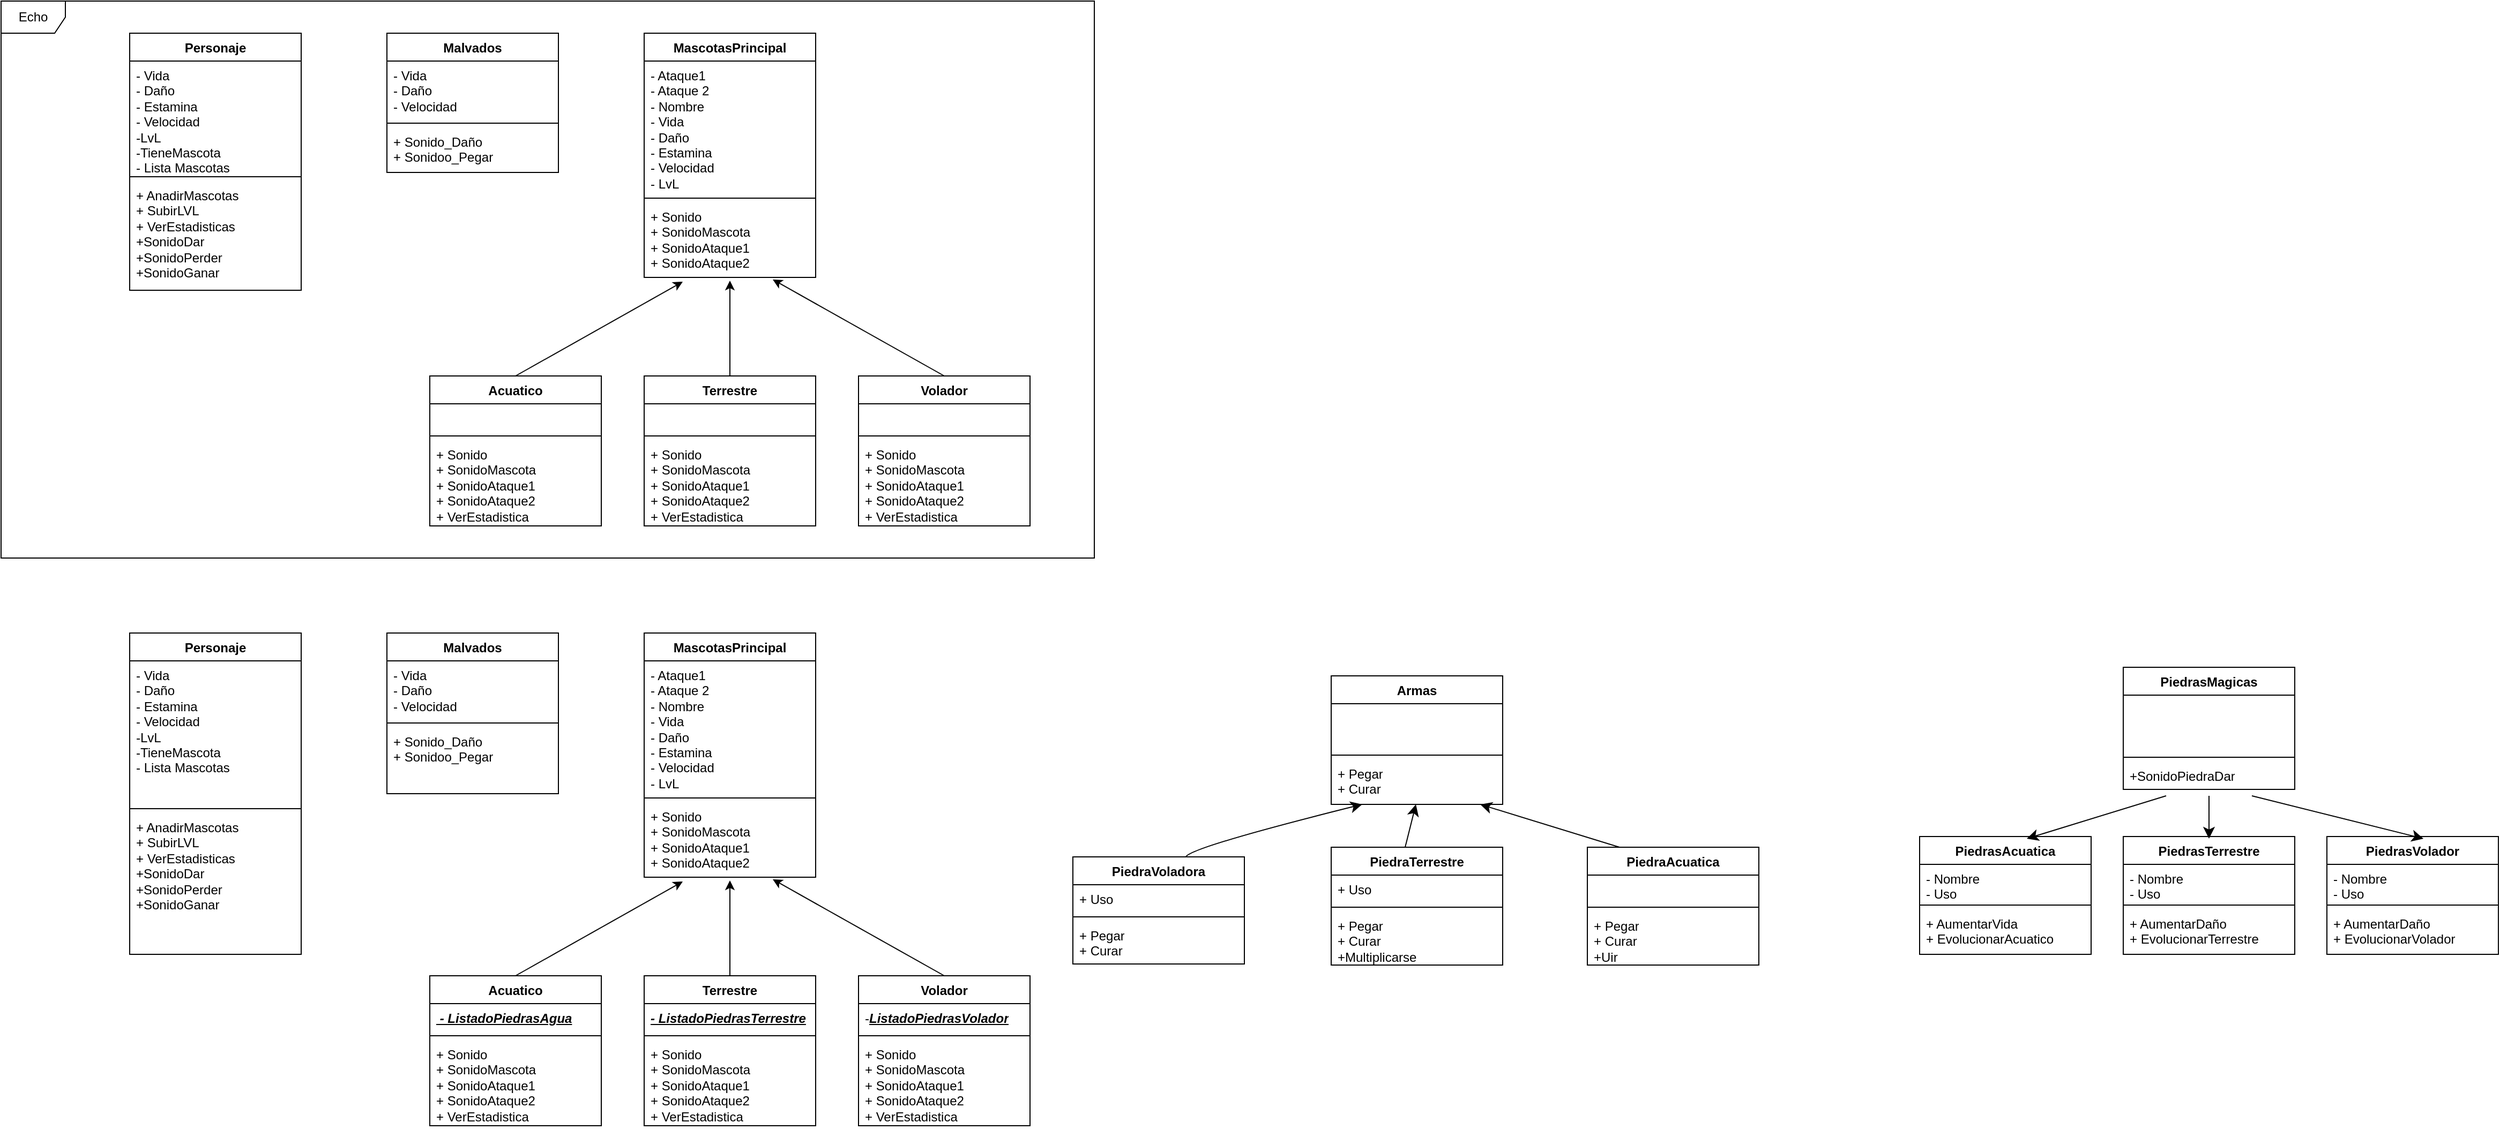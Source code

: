 <mxfile version="24.2.5" type="device">
  <diagram name="Página-1" id="7zkVyTDvdfj_mSpwI1TV">
    <mxGraphModel dx="1293" dy="835" grid="1" gridSize="10" guides="1" tooltips="1" connect="1" arrows="1" fold="1" page="1" pageScale="1" pageWidth="827" pageHeight="1169" math="0" shadow="0">
      <root>
        <mxCell id="0" />
        <mxCell id="1" parent="0" />
        <mxCell id="8Huzl1lIxEy7IDUvFNa8-1" value="Personaje" style="swimlane;fontStyle=1;align=center;verticalAlign=top;childLayout=stackLayout;horizontal=1;startSize=26;horizontalStack=0;resizeParent=1;resizeParentMax=0;resizeLast=0;collapsible=1;marginBottom=0;whiteSpace=wrap;html=1;" parent="1" vertex="1">
          <mxGeometry x="120" y="40" width="160" height="240" as="geometry" />
        </mxCell>
        <mxCell id="8Huzl1lIxEy7IDUvFNa8-2" value="- Vida&lt;br&gt;- Daño&lt;br&gt;- Estamina&lt;br&gt;- Velocidad&lt;br&gt;-LvL&lt;br&gt;-TieneMascota&lt;br&gt;- Lista Mascotas" style="text;strokeColor=none;fillColor=none;align=left;verticalAlign=top;spacingLeft=4;spacingRight=4;overflow=hidden;rotatable=0;points=[[0,0.5],[1,0.5]];portConstraint=eastwest;whiteSpace=wrap;html=1;" parent="8Huzl1lIxEy7IDUvFNa8-1" vertex="1">
          <mxGeometry y="26" width="160" height="104" as="geometry" />
        </mxCell>
        <mxCell id="8Huzl1lIxEy7IDUvFNa8-3" value="" style="line;strokeWidth=1;fillColor=none;align=left;verticalAlign=middle;spacingTop=-1;spacingLeft=3;spacingRight=3;rotatable=0;labelPosition=right;points=[];portConstraint=eastwest;strokeColor=inherit;" parent="8Huzl1lIxEy7IDUvFNa8-1" vertex="1">
          <mxGeometry y="130" width="160" height="8" as="geometry" />
        </mxCell>
        <mxCell id="8Huzl1lIxEy7IDUvFNa8-4" value="+ AnadirMascotas&lt;br&gt;+ SubirLVL&lt;br&gt;+ VerEstadisticas&lt;br&gt;+SonidoDar&lt;br&gt;+SonidoPerder&lt;br&gt;+SonidoGanar" style="text;strokeColor=none;fillColor=none;align=left;verticalAlign=top;spacingLeft=4;spacingRight=4;overflow=hidden;rotatable=0;points=[[0,0.5],[1,0.5]];portConstraint=eastwest;whiteSpace=wrap;html=1;" parent="8Huzl1lIxEy7IDUvFNa8-1" vertex="1">
          <mxGeometry y="138" width="160" height="102" as="geometry" />
        </mxCell>
        <mxCell id="8Huzl1lIxEy7IDUvFNa8-5" value="Malvados" style="swimlane;fontStyle=1;align=center;verticalAlign=top;childLayout=stackLayout;horizontal=1;startSize=26;horizontalStack=0;resizeParent=1;resizeParentMax=0;resizeLast=0;collapsible=1;marginBottom=0;whiteSpace=wrap;html=1;" parent="1" vertex="1">
          <mxGeometry x="360" y="40" width="160" height="130" as="geometry" />
        </mxCell>
        <mxCell id="8Huzl1lIxEy7IDUvFNa8-6" value="- Vida&lt;br&gt;- Daño&lt;br&gt;- Velocidad" style="text;strokeColor=none;fillColor=none;align=left;verticalAlign=top;spacingLeft=4;spacingRight=4;overflow=hidden;rotatable=0;points=[[0,0.5],[1,0.5]];portConstraint=eastwest;whiteSpace=wrap;html=1;" parent="8Huzl1lIxEy7IDUvFNa8-5" vertex="1">
          <mxGeometry y="26" width="160" height="54" as="geometry" />
        </mxCell>
        <mxCell id="8Huzl1lIxEy7IDUvFNa8-7" value="" style="line;strokeWidth=1;fillColor=none;align=left;verticalAlign=middle;spacingTop=-1;spacingLeft=3;spacingRight=3;rotatable=0;labelPosition=right;points=[];portConstraint=eastwest;strokeColor=inherit;" parent="8Huzl1lIxEy7IDUvFNa8-5" vertex="1">
          <mxGeometry y="80" width="160" height="8" as="geometry" />
        </mxCell>
        <mxCell id="8Huzl1lIxEy7IDUvFNa8-8" value="+ Sonido_Daño&lt;br&gt;+ Sonidoo_Pegar" style="text;strokeColor=none;fillColor=none;align=left;verticalAlign=top;spacingLeft=4;spacingRight=4;overflow=hidden;rotatable=0;points=[[0,0.5],[1,0.5]];portConstraint=eastwest;whiteSpace=wrap;html=1;" parent="8Huzl1lIxEy7IDUvFNa8-5" vertex="1">
          <mxGeometry y="88" width="160" height="42" as="geometry" />
        </mxCell>
        <mxCell id="8Huzl1lIxEy7IDUvFNa8-9" value="MascotasPrincipal" style="swimlane;fontStyle=1;align=center;verticalAlign=top;childLayout=stackLayout;horizontal=1;startSize=26;horizontalStack=0;resizeParent=1;resizeParentMax=0;resizeLast=0;collapsible=1;marginBottom=0;whiteSpace=wrap;html=1;" parent="1" vertex="1">
          <mxGeometry x="600" y="40" width="160" height="228" as="geometry" />
        </mxCell>
        <mxCell id="8Huzl1lIxEy7IDUvFNa8-10" value="- Ataque1&lt;br&gt;- Ataque 2&lt;br&gt;- Nombre&lt;br&gt;- Vida&lt;br&gt;- Daño&lt;br&gt;- Estamina&lt;br&gt;- Velocidad&lt;br&gt;- LvL" style="text;strokeColor=none;fillColor=none;align=left;verticalAlign=top;spacingLeft=4;spacingRight=4;overflow=hidden;rotatable=0;points=[[0,0.5],[1,0.5]];portConstraint=eastwest;whiteSpace=wrap;html=1;" parent="8Huzl1lIxEy7IDUvFNa8-9" vertex="1">
          <mxGeometry y="26" width="160" height="124" as="geometry" />
        </mxCell>
        <mxCell id="8Huzl1lIxEy7IDUvFNa8-11" value="" style="line;strokeWidth=1;fillColor=none;align=left;verticalAlign=middle;spacingTop=-1;spacingLeft=3;spacingRight=3;rotatable=0;labelPosition=right;points=[];portConstraint=eastwest;strokeColor=inherit;" parent="8Huzl1lIxEy7IDUvFNa8-9" vertex="1">
          <mxGeometry y="150" width="160" height="8" as="geometry" />
        </mxCell>
        <mxCell id="8Huzl1lIxEy7IDUvFNa8-12" value="+ Sonido&lt;br&gt;+ SonidoMascota&lt;br&gt;+ SonidoAtaque1&lt;br&gt;+ SonidoAtaque2" style="text;strokeColor=none;fillColor=none;align=left;verticalAlign=top;spacingLeft=4;spacingRight=4;overflow=hidden;rotatable=0;points=[[0,0.5],[1,0.5]];portConstraint=eastwest;whiteSpace=wrap;html=1;" parent="8Huzl1lIxEy7IDUvFNa8-9" vertex="1">
          <mxGeometry y="158" width="160" height="70" as="geometry" />
        </mxCell>
        <mxCell id="8Huzl1lIxEy7IDUvFNa8-13" value="Acuatico" style="swimlane;fontStyle=1;align=center;verticalAlign=top;childLayout=stackLayout;horizontal=1;startSize=26;horizontalStack=0;resizeParent=1;resizeParentMax=0;resizeLast=0;collapsible=1;marginBottom=0;whiteSpace=wrap;html=1;" parent="1" vertex="1">
          <mxGeometry x="400" y="360" width="160" height="140" as="geometry" />
        </mxCell>
        <mxCell id="8Huzl1lIxEy7IDUvFNa8-14" value="&lt;br&gt;&lt;br&gt;" style="text;strokeColor=none;fillColor=none;align=left;verticalAlign=top;spacingLeft=4;spacingRight=4;overflow=hidden;rotatable=0;points=[[0,0.5],[1,0.5]];portConstraint=eastwest;whiteSpace=wrap;html=1;" parent="8Huzl1lIxEy7IDUvFNa8-13" vertex="1">
          <mxGeometry y="26" width="160" height="26" as="geometry" />
        </mxCell>
        <mxCell id="8Huzl1lIxEy7IDUvFNa8-15" value="" style="line;strokeWidth=1;fillColor=none;align=left;verticalAlign=middle;spacingTop=-1;spacingLeft=3;spacingRight=3;rotatable=0;labelPosition=right;points=[];portConstraint=eastwest;strokeColor=inherit;" parent="8Huzl1lIxEy7IDUvFNa8-13" vertex="1">
          <mxGeometry y="52" width="160" height="8" as="geometry" />
        </mxCell>
        <mxCell id="8Huzl1lIxEy7IDUvFNa8-16" value="+ Sonido&lt;br style=&quot;border-color: var(--border-color);&quot;&gt;+ SonidoMascota&lt;br style=&quot;border-color: var(--border-color);&quot;&gt;+ SonidoAtaque1&lt;br style=&quot;border-color: var(--border-color);&quot;&gt;+ SonidoAtaque2&lt;br&gt;+ VerEstadistica" style="text;strokeColor=none;fillColor=none;align=left;verticalAlign=top;spacingLeft=4;spacingRight=4;overflow=hidden;rotatable=0;points=[[0,0.5],[1,0.5]];portConstraint=eastwest;whiteSpace=wrap;html=1;" parent="8Huzl1lIxEy7IDUvFNa8-13" vertex="1">
          <mxGeometry y="60" width="160" height="80" as="geometry" />
        </mxCell>
        <mxCell id="8Huzl1lIxEy7IDUvFNa8-17" value="Terrestre" style="swimlane;fontStyle=1;align=center;verticalAlign=top;childLayout=stackLayout;horizontal=1;startSize=26;horizontalStack=0;resizeParent=1;resizeParentMax=0;resizeLast=0;collapsible=1;marginBottom=0;whiteSpace=wrap;html=1;" parent="1" vertex="1">
          <mxGeometry x="600" y="360" width="160" height="140" as="geometry" />
        </mxCell>
        <mxCell id="8Huzl1lIxEy7IDUvFNa8-18" value="&lt;br&gt;&lt;br&gt;" style="text;strokeColor=none;fillColor=none;align=left;verticalAlign=top;spacingLeft=4;spacingRight=4;overflow=hidden;rotatable=0;points=[[0,0.5],[1,0.5]];portConstraint=eastwest;whiteSpace=wrap;html=1;" parent="8Huzl1lIxEy7IDUvFNa8-17" vertex="1">
          <mxGeometry y="26" width="160" height="26" as="geometry" />
        </mxCell>
        <mxCell id="8Huzl1lIxEy7IDUvFNa8-19" value="" style="line;strokeWidth=1;fillColor=none;align=left;verticalAlign=middle;spacingTop=-1;spacingLeft=3;spacingRight=3;rotatable=0;labelPosition=right;points=[];portConstraint=eastwest;strokeColor=inherit;" parent="8Huzl1lIxEy7IDUvFNa8-17" vertex="1">
          <mxGeometry y="52" width="160" height="8" as="geometry" />
        </mxCell>
        <mxCell id="8Huzl1lIxEy7IDUvFNa8-20" value="+ Sonido&lt;br style=&quot;border-color: var(--border-color);&quot;&gt;+ SonidoMascota&lt;br style=&quot;border-color: var(--border-color);&quot;&gt;+ SonidoAtaque1&lt;br style=&quot;border-color: var(--border-color);&quot;&gt;+ SonidoAtaque2&lt;br&gt;+ VerEstadistica" style="text;strokeColor=none;fillColor=none;align=left;verticalAlign=top;spacingLeft=4;spacingRight=4;overflow=hidden;rotatable=0;points=[[0,0.5],[1,0.5]];portConstraint=eastwest;whiteSpace=wrap;html=1;" parent="8Huzl1lIxEy7IDUvFNa8-17" vertex="1">
          <mxGeometry y="60" width="160" height="80" as="geometry" />
        </mxCell>
        <mxCell id="8Huzl1lIxEy7IDUvFNa8-21" value="Volador" style="swimlane;fontStyle=1;align=center;verticalAlign=top;childLayout=stackLayout;horizontal=1;startSize=26;horizontalStack=0;resizeParent=1;resizeParentMax=0;resizeLast=0;collapsible=1;marginBottom=0;whiteSpace=wrap;html=1;" parent="1" vertex="1">
          <mxGeometry x="800" y="360" width="160" height="140" as="geometry" />
        </mxCell>
        <mxCell id="8Huzl1lIxEy7IDUvFNa8-22" value="&lt;br&gt;&lt;br&gt;" style="text;strokeColor=none;fillColor=none;align=left;verticalAlign=top;spacingLeft=4;spacingRight=4;overflow=hidden;rotatable=0;points=[[0,0.5],[1,0.5]];portConstraint=eastwest;whiteSpace=wrap;html=1;" parent="8Huzl1lIxEy7IDUvFNa8-21" vertex="1">
          <mxGeometry y="26" width="160" height="26" as="geometry" />
        </mxCell>
        <mxCell id="8Huzl1lIxEy7IDUvFNa8-23" value="" style="line;strokeWidth=1;fillColor=none;align=left;verticalAlign=middle;spacingTop=-1;spacingLeft=3;spacingRight=3;rotatable=0;labelPosition=right;points=[];portConstraint=eastwest;strokeColor=inherit;" parent="8Huzl1lIxEy7IDUvFNa8-21" vertex="1">
          <mxGeometry y="52" width="160" height="8" as="geometry" />
        </mxCell>
        <mxCell id="8Huzl1lIxEy7IDUvFNa8-24" value="+ Sonido&lt;br style=&quot;border-color: var(--border-color);&quot;&gt;+ SonidoMascota&lt;br style=&quot;border-color: var(--border-color);&quot;&gt;+ SonidoAtaque1&lt;br style=&quot;border-color: var(--border-color);&quot;&gt;+ SonidoAtaque2&lt;br&gt;+ VerEstadistica" style="text;strokeColor=none;fillColor=none;align=left;verticalAlign=top;spacingLeft=4;spacingRight=4;overflow=hidden;rotatable=0;points=[[0,0.5],[1,0.5]];portConstraint=eastwest;whiteSpace=wrap;html=1;" parent="8Huzl1lIxEy7IDUvFNa8-21" vertex="1">
          <mxGeometry y="60" width="160" height="80" as="geometry" />
        </mxCell>
        <mxCell id="8Huzl1lIxEy7IDUvFNa8-25" value="" style="endArrow=classic;html=1;rounded=0;exitX=0.5;exitY=0;exitDx=0;exitDy=0;" parent="1" source="8Huzl1lIxEy7IDUvFNa8-13" edge="1">
          <mxGeometry width="50" height="50" relative="1" as="geometry">
            <mxPoint x="480" y="360" as="sourcePoint" />
            <mxPoint x="636" y="272" as="targetPoint" />
          </mxGeometry>
        </mxCell>
        <mxCell id="8Huzl1lIxEy7IDUvFNa8-26" value="" style="endArrow=classic;html=1;rounded=0;entryX=0.5;entryY=1.043;entryDx=0;entryDy=0;entryPerimeter=0;" parent="1" target="8Huzl1lIxEy7IDUvFNa8-12" edge="1">
          <mxGeometry width="50" height="50" relative="1" as="geometry">
            <mxPoint x="680" y="360" as="sourcePoint" />
            <mxPoint x="730" y="310" as="targetPoint" />
          </mxGeometry>
        </mxCell>
        <mxCell id="8Huzl1lIxEy7IDUvFNa8-27" value="" style="endArrow=classic;html=1;rounded=0;" parent="1" edge="1">
          <mxGeometry width="50" height="50" relative="1" as="geometry">
            <mxPoint x="880" y="360" as="sourcePoint" />
            <mxPoint x="720" y="270" as="targetPoint" />
          </mxGeometry>
        </mxCell>
        <mxCell id="8Huzl1lIxEy7IDUvFNa8-28" value="Echo" style="shape=umlFrame;whiteSpace=wrap;html=1;pointerEvents=0;" parent="1" vertex="1">
          <mxGeometry y="10" width="1020" height="520" as="geometry" />
        </mxCell>
        <mxCell id="8Huzl1lIxEy7IDUvFNa8-29" value="Personaje" style="swimlane;fontStyle=1;align=center;verticalAlign=top;childLayout=stackLayout;horizontal=1;startSize=26;horizontalStack=0;resizeParent=1;resizeParentMax=0;resizeLast=0;collapsible=1;marginBottom=0;whiteSpace=wrap;html=1;" parent="1" vertex="1">
          <mxGeometry x="120" y="600" width="160" height="300" as="geometry" />
        </mxCell>
        <mxCell id="8Huzl1lIxEy7IDUvFNa8-30" value="- Vida&lt;br&gt;- Daño&lt;br&gt;- Estamina&lt;br&gt;- Velocidad&lt;br&gt;-LvL&lt;br&gt;-TieneMascota&lt;br&gt;- Lista Mascotas" style="text;strokeColor=none;fillColor=none;align=left;verticalAlign=top;spacingLeft=4;spacingRight=4;overflow=hidden;rotatable=0;points=[[0,0.5],[1,0.5]];portConstraint=eastwest;whiteSpace=wrap;html=1;" parent="8Huzl1lIxEy7IDUvFNa8-29" vertex="1">
          <mxGeometry y="26" width="160" height="134" as="geometry" />
        </mxCell>
        <mxCell id="8Huzl1lIxEy7IDUvFNa8-31" value="" style="line;strokeWidth=1;fillColor=none;align=left;verticalAlign=middle;spacingTop=-1;spacingLeft=3;spacingRight=3;rotatable=0;labelPosition=right;points=[];portConstraint=eastwest;strokeColor=inherit;" parent="8Huzl1lIxEy7IDUvFNa8-29" vertex="1">
          <mxGeometry y="160" width="160" height="8" as="geometry" />
        </mxCell>
        <mxCell id="8Huzl1lIxEy7IDUvFNa8-32" value="+ AnadirMascotas&lt;br&gt;+ SubirLVL&lt;br&gt;+ VerEstadisticas&lt;br&gt;+SonidoDar&lt;br&gt;+SonidoPerder&lt;br&gt;+SonidoGanar" style="text;strokeColor=none;fillColor=none;align=left;verticalAlign=top;spacingLeft=4;spacingRight=4;overflow=hidden;rotatable=0;points=[[0,0.5],[1,0.5]];portConstraint=eastwest;whiteSpace=wrap;html=1;" parent="8Huzl1lIxEy7IDUvFNa8-29" vertex="1">
          <mxGeometry y="168" width="160" height="132" as="geometry" />
        </mxCell>
        <mxCell id="8Huzl1lIxEy7IDUvFNa8-33" value="Malvados" style="swimlane;fontStyle=1;align=center;verticalAlign=top;childLayout=stackLayout;horizontal=1;startSize=26;horizontalStack=0;resizeParent=1;resizeParentMax=0;resizeLast=0;collapsible=1;marginBottom=0;whiteSpace=wrap;html=1;" parent="1" vertex="1">
          <mxGeometry x="360" y="600" width="160" height="150" as="geometry" />
        </mxCell>
        <mxCell id="8Huzl1lIxEy7IDUvFNa8-34" value="- Vida&lt;br&gt;- Daño&lt;br&gt;- Velocidad" style="text;align=left;verticalAlign=top;spacingLeft=4;spacingRight=4;overflow=hidden;rotatable=0;points=[[0,0.5],[1,0.5]];portConstraint=eastwest;whiteSpace=wrap;html=1;" parent="8Huzl1lIxEy7IDUvFNa8-33" vertex="1">
          <mxGeometry y="26" width="160" height="54" as="geometry" />
        </mxCell>
        <mxCell id="8Huzl1lIxEy7IDUvFNa8-35" value="" style="line;strokeWidth=1;fillColor=none;align=left;verticalAlign=middle;spacingTop=-1;spacingLeft=3;spacingRight=3;rotatable=0;labelPosition=right;points=[];portConstraint=eastwest;strokeColor=inherit;" parent="8Huzl1lIxEy7IDUvFNa8-33" vertex="1">
          <mxGeometry y="80" width="160" height="8" as="geometry" />
        </mxCell>
        <mxCell id="8Huzl1lIxEy7IDUvFNa8-36" value="+ Sonido_Daño&lt;br&gt;+ Sonidoo_Pegar&lt;br&gt;" style="text;strokeColor=none;fillColor=none;align=left;verticalAlign=top;spacingLeft=4;spacingRight=4;overflow=hidden;rotatable=0;points=[[0,0.5],[1,0.5]];portConstraint=eastwest;whiteSpace=wrap;html=1;" parent="8Huzl1lIxEy7IDUvFNa8-33" vertex="1">
          <mxGeometry y="88" width="160" height="62" as="geometry" />
        </mxCell>
        <mxCell id="8Huzl1lIxEy7IDUvFNa8-37" value="MascotasPrincipal" style="swimlane;fontStyle=1;align=center;verticalAlign=top;childLayout=stackLayout;horizontal=1;startSize=26;horizontalStack=0;resizeParent=1;resizeParentMax=0;resizeLast=0;collapsible=1;marginBottom=0;whiteSpace=wrap;html=1;" parent="1" vertex="1">
          <mxGeometry x="600" y="600" width="160" height="228" as="geometry" />
        </mxCell>
        <mxCell id="8Huzl1lIxEy7IDUvFNa8-38" value="- Ataque1&lt;br&gt;- Ataque 2&lt;br&gt;- Nombre&lt;br&gt;- Vida&lt;br&gt;- Daño&lt;br&gt;- Estamina&lt;br&gt;- Velocidad&lt;br&gt;- LvL" style="text;strokeColor=none;fillColor=none;align=left;verticalAlign=top;spacingLeft=4;spacingRight=4;overflow=hidden;rotatable=0;points=[[0,0.5],[1,0.5]];portConstraint=eastwest;whiteSpace=wrap;html=1;" parent="8Huzl1lIxEy7IDUvFNa8-37" vertex="1">
          <mxGeometry y="26" width="160" height="124" as="geometry" />
        </mxCell>
        <mxCell id="8Huzl1lIxEy7IDUvFNa8-39" value="" style="line;strokeWidth=1;fillColor=none;align=left;verticalAlign=middle;spacingTop=-1;spacingLeft=3;spacingRight=3;rotatable=0;labelPosition=right;points=[];portConstraint=eastwest;strokeColor=inherit;" parent="8Huzl1lIxEy7IDUvFNa8-37" vertex="1">
          <mxGeometry y="150" width="160" height="8" as="geometry" />
        </mxCell>
        <mxCell id="8Huzl1lIxEy7IDUvFNa8-40" value="+ Sonido&lt;br&gt;+ SonidoMascota&lt;br&gt;+ SonidoAtaque1&lt;br&gt;+ SonidoAtaque2" style="text;strokeColor=none;fillColor=none;align=left;verticalAlign=top;spacingLeft=4;spacingRight=4;overflow=hidden;rotatable=0;points=[[0,0.5],[1,0.5]];portConstraint=eastwest;whiteSpace=wrap;html=1;" parent="8Huzl1lIxEy7IDUvFNa8-37" vertex="1">
          <mxGeometry y="158" width="160" height="70" as="geometry" />
        </mxCell>
        <mxCell id="8Huzl1lIxEy7IDUvFNa8-41" value="Acuatico" style="swimlane;fontStyle=1;align=center;verticalAlign=top;childLayout=stackLayout;horizontal=1;startSize=26;horizontalStack=0;resizeParent=1;resizeParentMax=0;resizeLast=0;collapsible=1;marginBottom=0;whiteSpace=wrap;html=1;" parent="1" vertex="1">
          <mxGeometry x="400" y="920" width="160" height="140" as="geometry" />
        </mxCell>
        <mxCell id="8Huzl1lIxEy7IDUvFNa8-42" value="&lt;b&gt;&lt;i&gt;&lt;u&gt;&amp;nbsp;- ListadoPiedrasAgua&lt;/u&gt;&lt;/i&gt;&lt;/b&gt;" style="text;strokeColor=none;fillColor=none;align=left;verticalAlign=top;spacingLeft=4;spacingRight=4;overflow=hidden;rotatable=0;points=[[0,0.5],[1,0.5]];portConstraint=eastwest;whiteSpace=wrap;html=1;" parent="8Huzl1lIxEy7IDUvFNa8-41" vertex="1">
          <mxGeometry y="26" width="160" height="26" as="geometry" />
        </mxCell>
        <mxCell id="8Huzl1lIxEy7IDUvFNa8-43" value="" style="line;strokeWidth=1;fillColor=none;align=left;verticalAlign=middle;spacingTop=-1;spacingLeft=3;spacingRight=3;rotatable=0;labelPosition=right;points=[];portConstraint=eastwest;strokeColor=inherit;" parent="8Huzl1lIxEy7IDUvFNa8-41" vertex="1">
          <mxGeometry y="52" width="160" height="8" as="geometry" />
        </mxCell>
        <mxCell id="8Huzl1lIxEy7IDUvFNa8-44" value="+ Sonido&lt;br style=&quot;border-color: var(--border-color);&quot;&gt;+ SonidoMascota&lt;br style=&quot;border-color: var(--border-color);&quot;&gt;+ SonidoAtaque1&lt;br style=&quot;border-color: var(--border-color);&quot;&gt;+ SonidoAtaque2&lt;br&gt;+ VerEstadistica" style="text;strokeColor=none;fillColor=none;align=left;verticalAlign=top;spacingLeft=4;spacingRight=4;overflow=hidden;rotatable=0;points=[[0,0.5],[1,0.5]];portConstraint=eastwest;whiteSpace=wrap;html=1;" parent="8Huzl1lIxEy7IDUvFNa8-41" vertex="1">
          <mxGeometry y="60" width="160" height="80" as="geometry" />
        </mxCell>
        <mxCell id="8Huzl1lIxEy7IDUvFNa8-45" value="Terrestre" style="swimlane;fontStyle=1;align=center;verticalAlign=top;childLayout=stackLayout;horizontal=1;startSize=26;horizontalStack=0;resizeParent=1;resizeParentMax=0;resizeLast=0;collapsible=1;marginBottom=0;whiteSpace=wrap;html=1;" parent="1" vertex="1">
          <mxGeometry x="600" y="920" width="160" height="140" as="geometry" />
        </mxCell>
        <mxCell id="8Huzl1lIxEy7IDUvFNa8-46" value="&lt;u&gt;&lt;i&gt;&lt;b&gt;- ListadoPiedrasTerrestre&lt;br&gt;&lt;/b&gt;&lt;/i&gt;&lt;/u&gt;" style="text;strokeColor=none;fillColor=none;align=left;verticalAlign=top;spacingLeft=4;spacingRight=4;overflow=hidden;rotatable=0;points=[[0,0.5],[1,0.5]];portConstraint=eastwest;whiteSpace=wrap;html=1;" parent="8Huzl1lIxEy7IDUvFNa8-45" vertex="1">
          <mxGeometry y="26" width="160" height="26" as="geometry" />
        </mxCell>
        <mxCell id="8Huzl1lIxEy7IDUvFNa8-47" value="" style="line;strokeWidth=1;fillColor=none;align=left;verticalAlign=middle;spacingTop=-1;spacingLeft=3;spacingRight=3;rotatable=0;labelPosition=right;points=[];portConstraint=eastwest;strokeColor=inherit;" parent="8Huzl1lIxEy7IDUvFNa8-45" vertex="1">
          <mxGeometry y="52" width="160" height="8" as="geometry" />
        </mxCell>
        <mxCell id="8Huzl1lIxEy7IDUvFNa8-48" value="+ Sonido&lt;br style=&quot;border-color: var(--border-color);&quot;&gt;+ SonidoMascota&lt;br style=&quot;border-color: var(--border-color);&quot;&gt;+ SonidoAtaque1&lt;br style=&quot;border-color: var(--border-color);&quot;&gt;+ SonidoAtaque2&lt;br&gt;+ VerEstadistica" style="text;strokeColor=none;fillColor=none;align=left;verticalAlign=top;spacingLeft=4;spacingRight=4;overflow=hidden;rotatable=0;points=[[0,0.5],[1,0.5]];portConstraint=eastwest;whiteSpace=wrap;html=1;" parent="8Huzl1lIxEy7IDUvFNa8-45" vertex="1">
          <mxGeometry y="60" width="160" height="80" as="geometry" />
        </mxCell>
        <mxCell id="8Huzl1lIxEy7IDUvFNa8-49" value="Volador" style="swimlane;fontStyle=1;align=center;verticalAlign=top;childLayout=stackLayout;horizontal=1;startSize=26;horizontalStack=0;resizeParent=1;resizeParentMax=0;resizeLast=0;collapsible=1;marginBottom=0;whiteSpace=wrap;html=1;" parent="1" vertex="1">
          <mxGeometry x="800" y="920" width="160" height="140" as="geometry" />
        </mxCell>
        <mxCell id="8Huzl1lIxEy7IDUvFNa8-50" value="-&lt;i&gt;&lt;b&gt;&lt;u&gt;ListadoPiedrasVolador&lt;/u&gt;&lt;/b&gt;&lt;/i&gt;" style="text;strokeColor=none;fillColor=none;align=left;verticalAlign=top;spacingLeft=4;spacingRight=4;overflow=hidden;rotatable=0;points=[[0,0.5],[1,0.5]];portConstraint=eastwest;whiteSpace=wrap;html=1;" parent="8Huzl1lIxEy7IDUvFNa8-49" vertex="1">
          <mxGeometry y="26" width="160" height="26" as="geometry" />
        </mxCell>
        <mxCell id="8Huzl1lIxEy7IDUvFNa8-51" value="" style="line;strokeWidth=1;fillColor=none;align=left;verticalAlign=middle;spacingTop=-1;spacingLeft=3;spacingRight=3;rotatable=0;labelPosition=right;points=[];portConstraint=eastwest;strokeColor=inherit;" parent="8Huzl1lIxEy7IDUvFNa8-49" vertex="1">
          <mxGeometry y="52" width="160" height="8" as="geometry" />
        </mxCell>
        <mxCell id="8Huzl1lIxEy7IDUvFNa8-52" value="+ Sonido&lt;br style=&quot;border-color: var(--border-color);&quot;&gt;+ SonidoMascota&lt;br style=&quot;border-color: var(--border-color);&quot;&gt;+ SonidoAtaque1&lt;br style=&quot;border-color: var(--border-color);&quot;&gt;+ SonidoAtaque2&lt;br&gt;+ VerEstadistica" style="text;strokeColor=none;fillColor=none;align=left;verticalAlign=top;spacingLeft=4;spacingRight=4;overflow=hidden;rotatable=0;points=[[0,0.5],[1,0.5]];portConstraint=eastwest;whiteSpace=wrap;html=1;" parent="8Huzl1lIxEy7IDUvFNa8-49" vertex="1">
          <mxGeometry y="60" width="160" height="80" as="geometry" />
        </mxCell>
        <mxCell id="8Huzl1lIxEy7IDUvFNa8-53" value="" style="endArrow=classic;html=1;rounded=0;exitX=0.5;exitY=0;exitDx=0;exitDy=0;" parent="1" source="8Huzl1lIxEy7IDUvFNa8-41" edge="1">
          <mxGeometry width="50" height="50" relative="1" as="geometry">
            <mxPoint x="480" y="920" as="sourcePoint" />
            <mxPoint x="636" y="832" as="targetPoint" />
          </mxGeometry>
        </mxCell>
        <mxCell id="8Huzl1lIxEy7IDUvFNa8-54" value="" style="endArrow=classic;html=1;rounded=0;entryX=0.5;entryY=1.043;entryDx=0;entryDy=0;entryPerimeter=0;" parent="1" target="8Huzl1lIxEy7IDUvFNa8-40" edge="1">
          <mxGeometry width="50" height="50" relative="1" as="geometry">
            <mxPoint x="680" y="920" as="sourcePoint" />
            <mxPoint x="730" y="870" as="targetPoint" />
          </mxGeometry>
        </mxCell>
        <mxCell id="8Huzl1lIxEy7IDUvFNa8-55" value="" style="endArrow=classic;html=1;rounded=0;" parent="1" edge="1">
          <mxGeometry width="50" height="50" relative="1" as="geometry">
            <mxPoint x="880" y="920" as="sourcePoint" />
            <mxPoint x="720" y="830" as="targetPoint" />
          </mxGeometry>
        </mxCell>
        <mxCell id="8Huzl1lIxEy7IDUvFNa8-56" value="PiedrasMagicas" style="swimlane;fontStyle=1;align=center;verticalAlign=top;childLayout=stackLayout;horizontal=1;startSize=26;horizontalStack=0;resizeParent=1;resizeParentMax=0;resizeLast=0;collapsible=1;marginBottom=0;whiteSpace=wrap;html=1;" parent="1" vertex="1">
          <mxGeometry x="1980" y="632" width="160" height="114" as="geometry" />
        </mxCell>
        <mxCell id="8Huzl1lIxEy7IDUvFNa8-57" value="&lt;br&gt;&lt;br&gt;" style="text;strokeColor=none;fillColor=none;align=left;verticalAlign=top;spacingLeft=4;spacingRight=4;overflow=hidden;rotatable=0;points=[[0,0.5],[1,0.5]];portConstraint=eastwest;whiteSpace=wrap;html=1;" parent="8Huzl1lIxEy7IDUvFNa8-56" vertex="1">
          <mxGeometry y="26" width="160" height="54" as="geometry" />
        </mxCell>
        <mxCell id="8Huzl1lIxEy7IDUvFNa8-58" value="" style="line;strokeWidth=1;fillColor=none;align=left;verticalAlign=middle;spacingTop=-1;spacingLeft=3;spacingRight=3;rotatable=0;labelPosition=right;points=[];portConstraint=eastwest;strokeColor=inherit;" parent="8Huzl1lIxEy7IDUvFNa8-56" vertex="1">
          <mxGeometry y="80" width="160" height="8" as="geometry" />
        </mxCell>
        <mxCell id="8Huzl1lIxEy7IDUvFNa8-59" value="+SonidoPiedraDar" style="text;strokeColor=none;fillColor=none;align=left;verticalAlign=top;spacingLeft=4;spacingRight=4;overflow=hidden;rotatable=0;points=[[0,0.5],[1,0.5]];portConstraint=eastwest;whiteSpace=wrap;html=1;" parent="8Huzl1lIxEy7IDUvFNa8-56" vertex="1">
          <mxGeometry y="88" width="160" height="26" as="geometry" />
        </mxCell>
        <mxCell id="8Huzl1lIxEy7IDUvFNa8-60" value="PiedrasAcuatica" style="swimlane;fontStyle=1;align=center;verticalAlign=top;childLayout=stackLayout;horizontal=1;startSize=26;horizontalStack=0;resizeParent=1;resizeParentMax=0;resizeLast=0;collapsible=1;marginBottom=0;whiteSpace=wrap;html=1;" parent="1" vertex="1">
          <mxGeometry x="1790" y="790" width="160" height="110" as="geometry" />
        </mxCell>
        <mxCell id="8Huzl1lIxEy7IDUvFNa8-61" value="- Nombre&lt;br&gt;- Uso" style="text;strokeColor=none;fillColor=none;align=left;verticalAlign=top;spacingLeft=4;spacingRight=4;overflow=hidden;rotatable=0;points=[[0,0.5],[1,0.5]];portConstraint=eastwest;whiteSpace=wrap;html=1;" parent="8Huzl1lIxEy7IDUvFNa8-60" vertex="1">
          <mxGeometry y="26" width="160" height="34" as="geometry" />
        </mxCell>
        <mxCell id="8Huzl1lIxEy7IDUvFNa8-62" value="" style="line;strokeWidth=1;fillColor=none;align=left;verticalAlign=middle;spacingTop=-1;spacingLeft=3;spacingRight=3;rotatable=0;labelPosition=right;points=[];portConstraint=eastwest;strokeColor=inherit;" parent="8Huzl1lIxEy7IDUvFNa8-60" vertex="1">
          <mxGeometry y="60" width="160" height="8" as="geometry" />
        </mxCell>
        <mxCell id="8Huzl1lIxEy7IDUvFNa8-63" value="+ AumentarVida&lt;div&gt;+ EvolucionarAcuatico&lt;/div&gt;" style="text;strokeColor=none;fillColor=none;align=left;verticalAlign=top;spacingLeft=4;spacingRight=4;overflow=hidden;rotatable=0;points=[[0,0.5],[1,0.5]];portConstraint=eastwest;whiteSpace=wrap;html=1;" parent="8Huzl1lIxEy7IDUvFNa8-60" vertex="1">
          <mxGeometry y="68" width="160" height="42" as="geometry" />
        </mxCell>
        <mxCell id="LW-K9nEIP4E9QOKwslH8-1" value="PiedrasTerrestre" style="swimlane;fontStyle=1;align=center;verticalAlign=top;childLayout=stackLayout;horizontal=1;startSize=26;horizontalStack=0;resizeParent=1;resizeParentMax=0;resizeLast=0;collapsible=1;marginBottom=0;whiteSpace=wrap;html=1;" vertex="1" parent="1">
          <mxGeometry x="1980" y="790" width="160" height="110" as="geometry" />
        </mxCell>
        <mxCell id="LW-K9nEIP4E9QOKwslH8-2" value="- Nombre&lt;br&gt;- Uso" style="text;strokeColor=none;fillColor=none;align=left;verticalAlign=top;spacingLeft=4;spacingRight=4;overflow=hidden;rotatable=0;points=[[0,0.5],[1,0.5]];portConstraint=eastwest;whiteSpace=wrap;html=1;" vertex="1" parent="LW-K9nEIP4E9QOKwslH8-1">
          <mxGeometry y="26" width="160" height="34" as="geometry" />
        </mxCell>
        <mxCell id="LW-K9nEIP4E9QOKwslH8-3" value="" style="line;strokeWidth=1;fillColor=none;align=left;verticalAlign=middle;spacingTop=-1;spacingLeft=3;spacingRight=3;rotatable=0;labelPosition=right;points=[];portConstraint=eastwest;strokeColor=inherit;" vertex="1" parent="LW-K9nEIP4E9QOKwslH8-1">
          <mxGeometry y="60" width="160" height="8" as="geometry" />
        </mxCell>
        <mxCell id="LW-K9nEIP4E9QOKwslH8-4" value="+ AumentarDaño&lt;div&gt;+ EvolucionarTerrestre&lt;/div&gt;" style="text;strokeColor=none;fillColor=none;align=left;verticalAlign=top;spacingLeft=4;spacingRight=4;overflow=hidden;rotatable=0;points=[[0,0.5],[1,0.5]];portConstraint=eastwest;whiteSpace=wrap;html=1;" vertex="1" parent="LW-K9nEIP4E9QOKwslH8-1">
          <mxGeometry y="68" width="160" height="42" as="geometry" />
        </mxCell>
        <mxCell id="LW-K9nEIP4E9QOKwslH8-5" value="PiedrasVolador" style="swimlane;fontStyle=1;align=center;verticalAlign=top;childLayout=stackLayout;horizontal=1;startSize=26;horizontalStack=0;resizeParent=1;resizeParentMax=0;resizeLast=0;collapsible=1;marginBottom=0;whiteSpace=wrap;html=1;" vertex="1" parent="1">
          <mxGeometry x="2170" y="790" width="160" height="110" as="geometry" />
        </mxCell>
        <mxCell id="LW-K9nEIP4E9QOKwslH8-6" value="- Nombre&lt;br&gt;- Uso" style="text;strokeColor=none;fillColor=none;align=left;verticalAlign=top;spacingLeft=4;spacingRight=4;overflow=hidden;rotatable=0;points=[[0,0.5],[1,0.5]];portConstraint=eastwest;whiteSpace=wrap;html=1;" vertex="1" parent="LW-K9nEIP4E9QOKwslH8-5">
          <mxGeometry y="26" width="160" height="34" as="geometry" />
        </mxCell>
        <mxCell id="LW-K9nEIP4E9QOKwslH8-7" value="" style="line;strokeWidth=1;fillColor=none;align=left;verticalAlign=middle;spacingTop=-1;spacingLeft=3;spacingRight=3;rotatable=0;labelPosition=right;points=[];portConstraint=eastwest;strokeColor=inherit;" vertex="1" parent="LW-K9nEIP4E9QOKwslH8-5">
          <mxGeometry y="60" width="160" height="8" as="geometry" />
        </mxCell>
        <mxCell id="LW-K9nEIP4E9QOKwslH8-8" value="+ AumentarDaño&lt;div&gt;+ EvolucionarVolador&lt;/div&gt;" style="text;strokeColor=none;fillColor=none;align=left;verticalAlign=top;spacingLeft=4;spacingRight=4;overflow=hidden;rotatable=0;points=[[0,0.5],[1,0.5]];portConstraint=eastwest;whiteSpace=wrap;html=1;" vertex="1" parent="LW-K9nEIP4E9QOKwslH8-5">
          <mxGeometry y="68" width="160" height="42" as="geometry" />
        </mxCell>
        <mxCell id="LW-K9nEIP4E9QOKwslH8-12" value="" style="endArrow=classic;html=1;rounded=0;fontSize=12;startSize=8;endSize=8;curved=1;entryX=0.625;entryY=0.018;entryDx=0;entryDy=0;entryPerimeter=0;" edge="1" parent="1" target="8Huzl1lIxEy7IDUvFNa8-60">
          <mxGeometry width="50" height="50" relative="1" as="geometry">
            <mxPoint x="2020" y="752" as="sourcePoint" />
            <mxPoint x="2270" y="802" as="targetPoint" />
          </mxGeometry>
        </mxCell>
        <mxCell id="LW-K9nEIP4E9QOKwslH8-13" value="" style="endArrow=classic;html=1;rounded=0;fontSize=12;startSize=8;endSize=8;curved=1;entryX=0.5;entryY=0.018;entryDx=0;entryDy=0;entryPerimeter=0;" edge="1" parent="1" target="LW-K9nEIP4E9QOKwslH8-1">
          <mxGeometry width="50" height="50" relative="1" as="geometry">
            <mxPoint x="2060" y="752" as="sourcePoint" />
            <mxPoint x="2280" y="812" as="targetPoint" />
          </mxGeometry>
        </mxCell>
        <mxCell id="LW-K9nEIP4E9QOKwslH8-11" value="" style="endArrow=classic;html=1;rounded=0;fontSize=12;startSize=8;endSize=8;curved=1;entryX=0.563;entryY=0.018;entryDx=0;entryDy=0;entryPerimeter=0;" edge="1" parent="1" target="LW-K9nEIP4E9QOKwslH8-5">
          <mxGeometry width="50" height="50" relative="1" as="geometry">
            <mxPoint x="2100" y="752" as="sourcePoint" />
            <mxPoint x="2110" y="702" as="targetPoint" />
          </mxGeometry>
        </mxCell>
        <mxCell id="LW-K9nEIP4E9QOKwslH8-14" value="Armas" style="swimlane;fontStyle=1;align=center;verticalAlign=top;childLayout=stackLayout;horizontal=1;startSize=26;horizontalStack=0;resizeParent=1;resizeParentMax=0;resizeLast=0;collapsible=1;marginBottom=0;whiteSpace=wrap;html=1;" vertex="1" parent="1">
          <mxGeometry x="1241" y="640" width="160" height="120" as="geometry" />
        </mxCell>
        <mxCell id="LW-K9nEIP4E9QOKwslH8-15" value="&lt;div&gt;&lt;br&gt;&lt;/div&gt;&lt;div&gt;&lt;br&gt;&lt;/div&gt;&lt;div&gt;&lt;br&gt;&lt;/div&gt;&lt;div&gt;&lt;br&gt;&lt;/div&gt;" style="text;strokeColor=none;fillColor=none;align=left;verticalAlign=top;spacingLeft=4;spacingRight=4;overflow=hidden;rotatable=0;points=[[0,0.5],[1,0.5]];portConstraint=eastwest;whiteSpace=wrap;html=1;" vertex="1" parent="LW-K9nEIP4E9QOKwslH8-14">
          <mxGeometry y="26" width="160" height="44" as="geometry" />
        </mxCell>
        <mxCell id="LW-K9nEIP4E9QOKwslH8-16" value="" style="line;strokeWidth=1;fillColor=none;align=left;verticalAlign=middle;spacingTop=-1;spacingLeft=3;spacingRight=3;rotatable=0;labelPosition=right;points=[];portConstraint=eastwest;strokeColor=inherit;" vertex="1" parent="LW-K9nEIP4E9QOKwslH8-14">
          <mxGeometry y="70" width="160" height="8" as="geometry" />
        </mxCell>
        <mxCell id="LW-K9nEIP4E9QOKwslH8-17" value="+ Pegar&lt;div&gt;+ Curar&lt;/div&gt;&lt;div&gt;&lt;br&gt;&lt;/div&gt;" style="text;strokeColor=none;fillColor=none;align=left;verticalAlign=top;spacingLeft=4;spacingRight=4;overflow=hidden;rotatable=0;points=[[0,0.5],[1,0.5]];portConstraint=eastwest;whiteSpace=wrap;html=1;" vertex="1" parent="LW-K9nEIP4E9QOKwslH8-14">
          <mxGeometry y="78" width="160" height="42" as="geometry" />
        </mxCell>
        <mxCell id="LW-K9nEIP4E9QOKwslH8-38" value="" style="endArrow=classic;html=1;rounded=0;fontSize=12;startSize=8;endSize=8;curved=1;entryX=0.494;entryY=1;entryDx=0;entryDy=0;entryPerimeter=0;" edge="1" parent="LW-K9nEIP4E9QOKwslH8-14" target="LW-K9nEIP4E9QOKwslH8-17">
          <mxGeometry width="50" height="50" relative="1" as="geometry">
            <mxPoint x="69" y="160" as="sourcePoint" />
            <mxPoint x="69" y="130" as="targetPoint" />
          </mxGeometry>
        </mxCell>
        <mxCell id="LW-K9nEIP4E9QOKwslH8-18" value="PiedraVoladora" style="swimlane;fontStyle=1;align=center;verticalAlign=top;childLayout=stackLayout;horizontal=1;startSize=26;horizontalStack=0;resizeParent=1;resizeParentMax=0;resizeLast=0;collapsible=1;marginBottom=0;whiteSpace=wrap;html=1;" vertex="1" parent="1">
          <mxGeometry x="1000" y="809" width="160" height="100" as="geometry" />
        </mxCell>
        <mxCell id="LW-K9nEIP4E9QOKwslH8-19" value="+ Uso" style="text;strokeColor=none;fillColor=none;align=left;verticalAlign=top;spacingLeft=4;spacingRight=4;overflow=hidden;rotatable=0;points=[[0,0.5],[1,0.5]];portConstraint=eastwest;whiteSpace=wrap;html=1;" vertex="1" parent="LW-K9nEIP4E9QOKwslH8-18">
          <mxGeometry y="26" width="160" height="26" as="geometry" />
        </mxCell>
        <mxCell id="LW-K9nEIP4E9QOKwslH8-20" value="" style="line;strokeWidth=1;fillColor=none;align=left;verticalAlign=middle;spacingTop=-1;spacingLeft=3;spacingRight=3;rotatable=0;labelPosition=right;points=[];portConstraint=eastwest;strokeColor=inherit;" vertex="1" parent="LW-K9nEIP4E9QOKwslH8-18">
          <mxGeometry y="52" width="160" height="8" as="geometry" />
        </mxCell>
        <mxCell id="LW-K9nEIP4E9QOKwslH8-21" value="+ Pegar&lt;div&gt;+ Curar&lt;/div&gt;" style="text;strokeColor=none;fillColor=none;align=left;verticalAlign=top;spacingLeft=4;spacingRight=4;overflow=hidden;rotatable=0;points=[[0,0.5],[1,0.5]];portConstraint=eastwest;whiteSpace=wrap;html=1;" vertex="1" parent="LW-K9nEIP4E9QOKwslH8-18">
          <mxGeometry y="60" width="160" height="40" as="geometry" />
        </mxCell>
        <mxCell id="LW-K9nEIP4E9QOKwslH8-22" value="PiedraTerrestre" style="swimlane;fontStyle=1;align=center;verticalAlign=top;childLayout=stackLayout;horizontal=1;startSize=26;horizontalStack=0;resizeParent=1;resizeParentMax=0;resizeLast=0;collapsible=1;marginBottom=0;whiteSpace=wrap;html=1;" vertex="1" parent="1">
          <mxGeometry x="1241" y="800" width="160" height="110" as="geometry" />
        </mxCell>
        <mxCell id="LW-K9nEIP4E9QOKwslH8-23" value="+ Uso" style="text;strokeColor=none;fillColor=none;align=left;verticalAlign=top;spacingLeft=4;spacingRight=4;overflow=hidden;rotatable=0;points=[[0,0.5],[1,0.5]];portConstraint=eastwest;whiteSpace=wrap;html=1;" vertex="1" parent="LW-K9nEIP4E9QOKwslH8-22">
          <mxGeometry y="26" width="160" height="26" as="geometry" />
        </mxCell>
        <mxCell id="LW-K9nEIP4E9QOKwslH8-24" value="" style="line;strokeWidth=1;fillColor=none;align=left;verticalAlign=middle;spacingTop=-1;spacingLeft=3;spacingRight=3;rotatable=0;labelPosition=right;points=[];portConstraint=eastwest;strokeColor=inherit;" vertex="1" parent="LW-K9nEIP4E9QOKwslH8-22">
          <mxGeometry y="52" width="160" height="8" as="geometry" />
        </mxCell>
        <mxCell id="LW-K9nEIP4E9QOKwslH8-25" value="+ Pegar&lt;div&gt;+ Curar&lt;/div&gt;&lt;div&gt;+Multiplicarse&lt;/div&gt;" style="text;strokeColor=none;fillColor=none;align=left;verticalAlign=top;spacingLeft=4;spacingRight=4;overflow=hidden;rotatable=0;points=[[0,0.5],[1,0.5]];portConstraint=eastwest;whiteSpace=wrap;html=1;" vertex="1" parent="LW-K9nEIP4E9QOKwslH8-22">
          <mxGeometry y="60" width="160" height="50" as="geometry" />
        </mxCell>
        <mxCell id="LW-K9nEIP4E9QOKwslH8-30" value="PiedraAcuatica" style="swimlane;fontStyle=1;align=center;verticalAlign=top;childLayout=stackLayout;horizontal=1;startSize=26;horizontalStack=0;resizeParent=1;resizeParentMax=0;resizeLast=0;collapsible=1;marginBottom=0;whiteSpace=wrap;html=1;" vertex="1" parent="1">
          <mxGeometry x="1480" y="800" width="160" height="110" as="geometry" />
        </mxCell>
        <mxCell id="LW-K9nEIP4E9QOKwslH8-31" value="&lt;div&gt;&lt;br&gt;&lt;/div&gt;&lt;div&gt;&lt;br&gt;&lt;/div&gt;&lt;div&gt;&lt;br&gt;&lt;/div&gt;" style="text;strokeColor=none;fillColor=none;align=left;verticalAlign=top;spacingLeft=4;spacingRight=4;overflow=hidden;rotatable=0;points=[[0,0.5],[1,0.5]];portConstraint=eastwest;whiteSpace=wrap;html=1;" vertex="1" parent="LW-K9nEIP4E9QOKwslH8-30">
          <mxGeometry y="26" width="160" height="26" as="geometry" />
        </mxCell>
        <mxCell id="LW-K9nEIP4E9QOKwslH8-32" value="" style="line;strokeWidth=1;fillColor=none;align=left;verticalAlign=middle;spacingTop=-1;spacingLeft=3;spacingRight=3;rotatable=0;labelPosition=right;points=[];portConstraint=eastwest;strokeColor=inherit;" vertex="1" parent="LW-K9nEIP4E9QOKwslH8-30">
          <mxGeometry y="52" width="160" height="8" as="geometry" />
        </mxCell>
        <mxCell id="LW-K9nEIP4E9QOKwslH8-33" value="+ Pegar&lt;div&gt;+ Curar&lt;/div&gt;&lt;div&gt;+Uir&lt;/div&gt;" style="text;strokeColor=none;fillColor=none;align=left;verticalAlign=top;spacingLeft=4;spacingRight=4;overflow=hidden;rotatable=0;points=[[0,0.5],[1,0.5]];portConstraint=eastwest;whiteSpace=wrap;html=1;" vertex="1" parent="LW-K9nEIP4E9QOKwslH8-30">
          <mxGeometry y="60" width="160" height="50" as="geometry" />
        </mxCell>
        <mxCell id="LW-K9nEIP4E9QOKwslH8-34" value="" style="endArrow=classic;html=1;rounded=0;fontSize=12;startSize=8;endSize=8;curved=1;entryX=0.181;entryY=1;entryDx=0;entryDy=0;entryPerimeter=0;" edge="1" parent="1" source="LW-K9nEIP4E9QOKwslH8-18" target="LW-K9nEIP4E9QOKwslH8-17">
          <mxGeometry width="50" height="50" relative="1" as="geometry">
            <mxPoint x="1140" y="810" as="sourcePoint" />
            <mxPoint x="1210" y="790" as="targetPoint" />
            <Array as="points">
              <mxPoint x="1110" y="800" />
            </Array>
          </mxGeometry>
        </mxCell>
        <mxCell id="LW-K9nEIP4E9QOKwslH8-36" value="" style="endArrow=classic;html=1;rounded=0;fontSize=12;startSize=8;endSize=8;curved=1;entryX=0.869;entryY=1;entryDx=0;entryDy=0;entryPerimeter=0;" edge="1" parent="1" target="LW-K9nEIP4E9QOKwslH8-17">
          <mxGeometry width="50" height="50" relative="1" as="geometry">
            <mxPoint x="1510" y="800" as="sourcePoint" />
            <mxPoint x="1560" y="750" as="targetPoint" />
          </mxGeometry>
        </mxCell>
      </root>
    </mxGraphModel>
  </diagram>
</mxfile>
